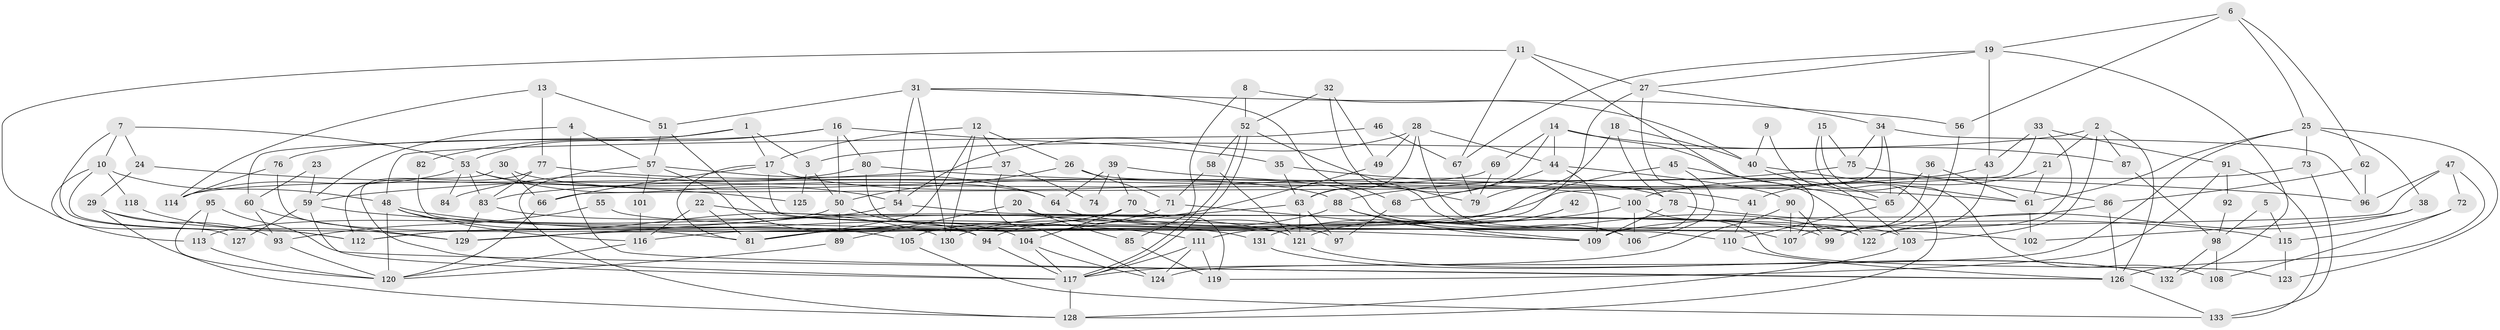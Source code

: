 // coarse degree distribution, {6: 0.18823529411764706, 8: 0.047058823529411764, 3: 0.16470588235294117, 5: 0.17647058823529413, 4: 0.2235294117647059, 9: 0.058823529411764705, 7: 0.058823529411764705, 2: 0.07058823529411765, 11: 0.011764705882352941}
// Generated by graph-tools (version 1.1) at 2025/23/03/03/25 07:23:57]
// undirected, 133 vertices, 266 edges
graph export_dot {
graph [start="1"]
  node [color=gray90,style=filled];
  1;
  2;
  3;
  4;
  5;
  6;
  7;
  8;
  9;
  10;
  11;
  12;
  13;
  14;
  15;
  16;
  17;
  18;
  19;
  20;
  21;
  22;
  23;
  24;
  25;
  26;
  27;
  28;
  29;
  30;
  31;
  32;
  33;
  34;
  35;
  36;
  37;
  38;
  39;
  40;
  41;
  42;
  43;
  44;
  45;
  46;
  47;
  48;
  49;
  50;
  51;
  52;
  53;
  54;
  55;
  56;
  57;
  58;
  59;
  60;
  61;
  62;
  63;
  64;
  65;
  66;
  67;
  68;
  69;
  70;
  71;
  72;
  73;
  74;
  75;
  76;
  77;
  78;
  79;
  80;
  81;
  82;
  83;
  84;
  85;
  86;
  87;
  88;
  89;
  90;
  91;
  92;
  93;
  94;
  95;
  96;
  97;
  98;
  99;
  100;
  101;
  102;
  103;
  104;
  105;
  106;
  107;
  108;
  109;
  110;
  111;
  112;
  113;
  114;
  115;
  116;
  117;
  118;
  119;
  120;
  121;
  122;
  123;
  124;
  125;
  126;
  127;
  128;
  129;
  130;
  131;
  132;
  133;
  1 -- 17;
  1 -- 3;
  1 -- 53;
  1 -- 60;
  2 -- 126;
  2 -- 103;
  2 -- 3;
  2 -- 21;
  2 -- 87;
  3 -- 50;
  3 -- 125;
  4 -- 57;
  4 -- 126;
  4 -- 59;
  5 -- 98;
  5 -- 115;
  6 -- 25;
  6 -- 56;
  6 -- 19;
  6 -- 62;
  7 -- 53;
  7 -- 112;
  7 -- 10;
  7 -- 24;
  8 -- 40;
  8 -- 52;
  8 -- 85;
  9 -- 40;
  9 -- 65;
  10 -- 48;
  10 -- 112;
  10 -- 118;
  10 -- 127;
  11 -- 67;
  11 -- 27;
  11 -- 107;
  11 -- 113;
  12 -- 81;
  12 -- 17;
  12 -- 26;
  12 -- 37;
  12 -- 130;
  13 -- 77;
  13 -- 114;
  13 -- 51;
  14 -- 63;
  14 -- 44;
  14 -- 69;
  14 -- 87;
  14 -- 122;
  15 -- 75;
  15 -- 128;
  15 -- 108;
  16 -- 35;
  16 -- 80;
  16 -- 50;
  16 -- 76;
  16 -- 82;
  17 -- 81;
  17 -- 66;
  17 -- 78;
  17 -- 107;
  18 -- 78;
  18 -- 40;
  18 -- 79;
  19 -- 27;
  19 -- 43;
  19 -- 67;
  19 -- 132;
  20 -- 89;
  20 -- 97;
  20 -- 85;
  21 -- 61;
  21 -- 41;
  22 -- 116;
  22 -- 81;
  22 -- 122;
  23 -- 60;
  23 -- 59;
  24 -- 29;
  24 -- 125;
  25 -- 73;
  25 -- 61;
  25 -- 38;
  25 -- 123;
  25 -- 124;
  26 -- 50;
  26 -- 71;
  26 -- 102;
  27 -- 109;
  27 -- 34;
  27 -- 105;
  28 -- 63;
  28 -- 44;
  28 -- 49;
  28 -- 54;
  28 -- 106;
  29 -- 128;
  29 -- 105;
  29 -- 93;
  30 -- 88;
  30 -- 66;
  30 -- 112;
  31 -- 54;
  31 -- 130;
  31 -- 51;
  31 -- 56;
  31 -- 68;
  32 -- 106;
  32 -- 52;
  32 -- 49;
  33 -- 122;
  33 -- 43;
  33 -- 66;
  33 -- 91;
  34 -- 116;
  34 -- 65;
  34 -- 75;
  34 -- 96;
  35 -- 63;
  35 -- 41;
  36 -- 107;
  36 -- 61;
  36 -- 65;
  37 -- 59;
  37 -- 74;
  37 -- 124;
  38 -- 122;
  38 -- 102;
  39 -- 64;
  39 -- 70;
  39 -- 61;
  39 -- 74;
  40 -- 61;
  40 -- 103;
  41 -- 110;
  42 -- 121;
  42 -- 131;
  43 -- 99;
  43 -- 83;
  44 -- 109;
  44 -- 90;
  44 -- 68;
  45 -- 106;
  45 -- 112;
  45 -- 65;
  46 -- 67;
  46 -- 48;
  47 -- 129;
  47 -- 126;
  47 -- 72;
  47 -- 96;
  48 -- 120;
  48 -- 111;
  48 -- 116;
  48 -- 130;
  49 -- 81;
  50 -- 94;
  50 -- 89;
  50 -- 113;
  51 -- 57;
  51 -- 110;
  52 -- 117;
  52 -- 117;
  52 -- 58;
  52 -- 79;
  53 -- 54;
  53 -- 64;
  53 -- 83;
  53 -- 84;
  53 -- 114;
  54 -- 129;
  54 -- 103;
  55 -- 109;
  55 -- 93;
  56 -- 99;
  57 -- 104;
  57 -- 64;
  57 -- 101;
  57 -- 128;
  58 -- 71;
  58 -- 121;
  59 -- 117;
  59 -- 127;
  59 -- 131;
  60 -- 93;
  60 -- 129;
  61 -- 102;
  62 -- 96;
  62 -- 86;
  63 -- 121;
  63 -- 130;
  63 -- 97;
  64 -- 99;
  65 -- 110;
  66 -- 120;
  67 -- 79;
  68 -- 97;
  69 -- 79;
  69 -- 114;
  70 -- 104;
  70 -- 112;
  70 -- 119;
  71 -- 81;
  71 -- 109;
  72 -- 115;
  72 -- 108;
  73 -- 100;
  73 -- 133;
  75 -- 86;
  75 -- 88;
  76 -- 114;
  76 -- 81;
  77 -- 83;
  77 -- 117;
  77 -- 100;
  78 -- 109;
  78 -- 115;
  80 -- 96;
  80 -- 121;
  80 -- 84;
  82 -- 94;
  83 -- 121;
  83 -- 129;
  85 -- 119;
  86 -- 109;
  86 -- 126;
  87 -- 98;
  88 -- 122;
  88 -- 94;
  88 -- 109;
  89 -- 120;
  90 -- 107;
  90 -- 117;
  90 -- 99;
  91 -- 119;
  91 -- 92;
  91 -- 133;
  92 -- 98;
  93 -- 120;
  94 -- 117;
  95 -- 113;
  95 -- 126;
  95 -- 120;
  98 -- 108;
  98 -- 132;
  100 -- 111;
  100 -- 106;
  100 -- 123;
  101 -- 116;
  103 -- 128;
  104 -- 124;
  104 -- 117;
  105 -- 133;
  110 -- 126;
  111 -- 119;
  111 -- 124;
  111 -- 117;
  113 -- 120;
  115 -- 123;
  116 -- 120;
  117 -- 128;
  118 -- 129;
  121 -- 132;
  126 -- 133;
  131 -- 132;
}
